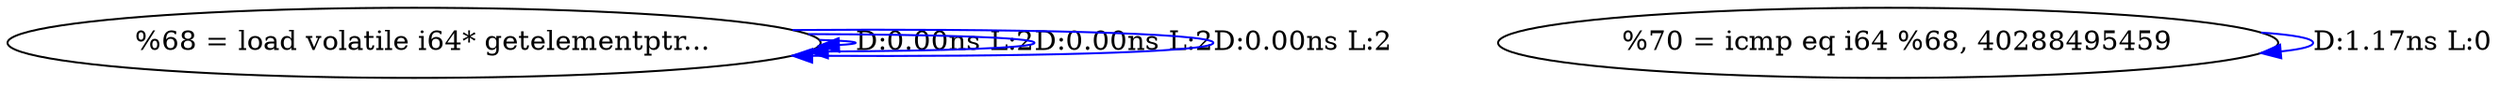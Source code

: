 digraph {
Node0x3c96220[label="  %68 = load volatile i64* getelementptr..."];
Node0x3c96220 -> Node0x3c96220[label="D:0.00ns L:2",color=blue];
Node0x3c96220 -> Node0x3c96220[label="D:0.00ns L:2",color=blue];
Node0x3c96220 -> Node0x3c96220[label="D:0.00ns L:2",color=blue];
Node0x3c963e0[label="  %70 = icmp eq i64 %68, 40288495459"];
Node0x3c963e0 -> Node0x3c963e0[label="D:1.17ns L:0",color=blue];
}
